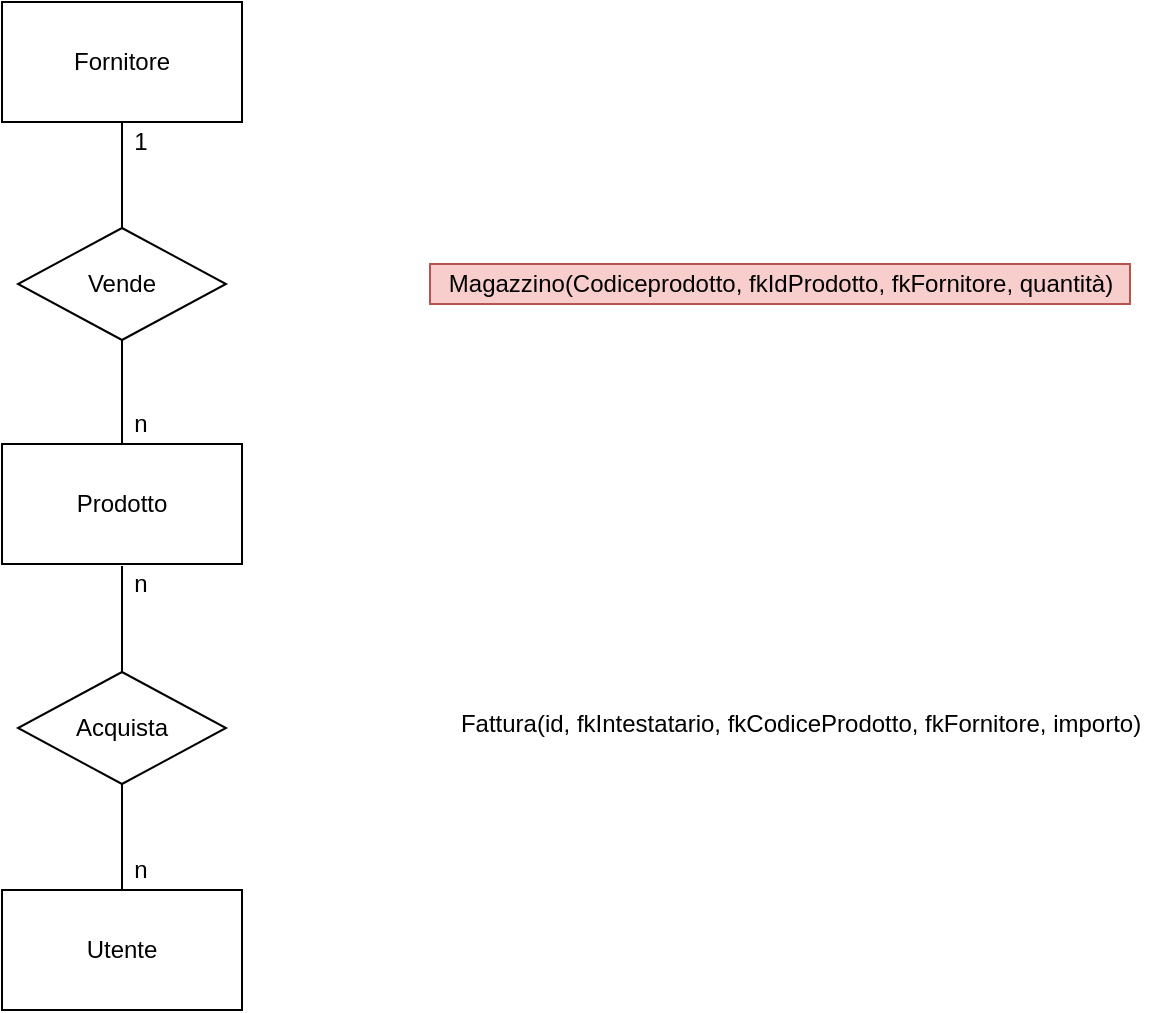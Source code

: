 <mxfile version="15.7.0" type="device"><diagram id="wTq9N5r1mDbkgZ2gK-QF" name="Page-1"><mxGraphModel dx="942" dy="597" grid="1" gridSize="10" guides="1" tooltips="1" connect="1" arrows="1" fold="1" page="1" pageScale="1" pageWidth="827" pageHeight="1169" math="0" shadow="0"><root><mxCell id="0"/><mxCell id="1" parent="0"/><mxCell id="2Ub8mIEkJuqV077EbhV4-1" value="Prodotto" style="rounded=0;whiteSpace=wrap;html=1;" parent="1" vertex="1"><mxGeometry x="221" y="320" width="120" height="60" as="geometry"/></mxCell><mxCell id="2Ub8mIEkJuqV077EbhV4-2" value="Fornitore" style="rounded=0;whiteSpace=wrap;html=1;" parent="1" vertex="1"><mxGeometry x="221" y="99" width="120" height="60" as="geometry"/></mxCell><mxCell id="2Ub8mIEkJuqV077EbhV4-3" value="Utente" style="rounded=0;whiteSpace=wrap;html=1;" parent="1" vertex="1"><mxGeometry x="221" y="543" width="120" height="60" as="geometry"/></mxCell><mxCell id="2Ub8mIEkJuqV077EbhV4-5" value="Acquista" style="rhombus;whiteSpace=wrap;html=1;" parent="1" vertex="1"><mxGeometry x="229" y="434" width="104" height="56" as="geometry"/></mxCell><mxCell id="RYsc9YP86QBIaQP3F9a--1" value="" style="endArrow=none;html=1;rounded=0;" parent="1" target="2Ub8mIEkJuqV077EbhV4-2" edge="1"><mxGeometry width="50" height="50" relative="1" as="geometry"><mxPoint x="281" y="212" as="sourcePoint"/><mxPoint x="282" y="162" as="targetPoint"/></mxGeometry></mxCell><mxCell id="RYsc9YP86QBIaQP3F9a--2" value="" style="endArrow=none;html=1;rounded=0;exitX=0.5;exitY=0;exitDx=0;exitDy=0;" parent="1" edge="1"><mxGeometry width="50" height="50" relative="1" as="geometry"><mxPoint x="281" y="320" as="sourcePoint"/><mxPoint x="281" y="267" as="targetPoint"/></mxGeometry></mxCell><mxCell id="RYsc9YP86QBIaQP3F9a--4" value="" style="endArrow=none;html=1;rounded=0;exitX=0.5;exitY=0;exitDx=0;exitDy=0;" parent="1" edge="1"><mxGeometry width="50" height="50" relative="1" as="geometry"><mxPoint x="281" y="434" as="sourcePoint"/><mxPoint x="281" y="381" as="targetPoint"/></mxGeometry></mxCell><mxCell id="RYsc9YP86QBIaQP3F9a--5" value="1" style="text;html=1;align=center;verticalAlign=middle;resizable=0;points=[];autosize=1;strokeColor=none;fillColor=none;" parent="1" vertex="1"><mxGeometry x="280" y="159" width="20" height="20" as="geometry"/></mxCell><mxCell id="RYsc9YP86QBIaQP3F9a--6" value="n" style="text;html=1;align=center;verticalAlign=middle;resizable=0;points=[];autosize=1;strokeColor=none;fillColor=none;" parent="1" vertex="1"><mxGeometry x="280" y="300" width="20" height="20" as="geometry"/></mxCell><mxCell id="RYsc9YP86QBIaQP3F9a--7" value="" style="endArrow=none;html=1;rounded=0;exitX=0.5;exitY=0;exitDx=0;exitDy=0;" parent="1" edge="1"><mxGeometry width="50" height="50" relative="1" as="geometry"><mxPoint x="281" y="543" as="sourcePoint"/><mxPoint x="281" y="490" as="targetPoint"/></mxGeometry></mxCell><mxCell id="RYsc9YP86QBIaQP3F9a--8" value="&lt;div&gt;n&lt;/div&gt;" style="text;html=1;align=center;verticalAlign=middle;resizable=0;points=[];autosize=1;strokeColor=none;fillColor=none;" parent="1" vertex="1"><mxGeometry x="280" y="380" width="20" height="20" as="geometry"/></mxCell><mxCell id="RYsc9YP86QBIaQP3F9a--9" value="n" style="text;html=1;align=center;verticalAlign=middle;resizable=0;points=[];autosize=1;strokeColor=none;fillColor=none;" parent="1" vertex="1"><mxGeometry x="280" y="523" width="20" height="20" as="geometry"/></mxCell><mxCell id="tYvBHIx9O9v4rNxwrJCp-1" value="Vende" style="rhombus;whiteSpace=wrap;html=1;" parent="1" vertex="1"><mxGeometry x="229" y="212" width="104" height="56" as="geometry"/></mxCell><mxCell id="ZoMHw_HqN8TvqiUMJwyP-1" value="Fattura(id, fkIntestatario, fkCodiceProdotto, fkFornitore, importo)" style="text;html=1;align=center;verticalAlign=middle;resizable=0;points=[];autosize=1;strokeColor=none;fillColor=none;" parent="1" vertex="1"><mxGeometry x="440" y="450" width="360" height="20" as="geometry"/></mxCell><mxCell id="ZoMHw_HqN8TvqiUMJwyP-2" value="Magazzino(Codiceprodotto, fkIdProdotto, fkFornitore, quantità)" style="text;html=1;align=center;verticalAlign=middle;resizable=0;points=[];autosize=1;strokeColor=#b85450;fillColor=#f8cecc;" parent="1" vertex="1"><mxGeometry x="435" y="230" width="350" height="20" as="geometry"/></mxCell></root></mxGraphModel></diagram></mxfile>